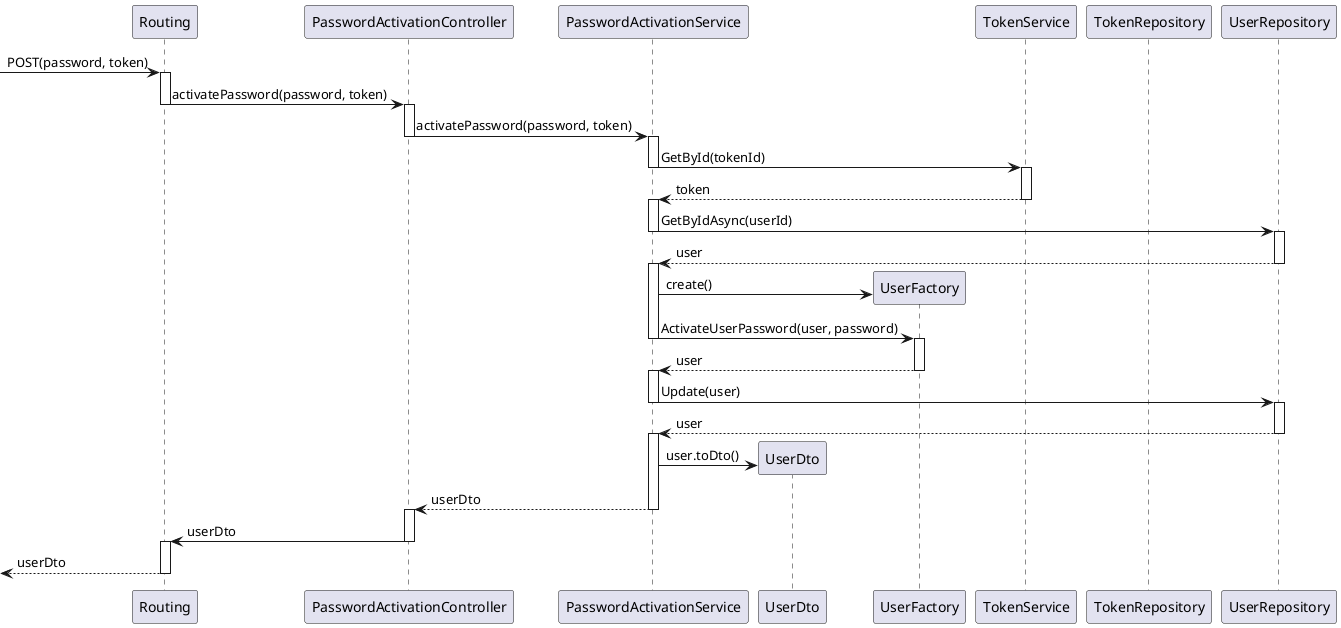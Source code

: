 @startuml

participant Routing as route
participant PasswordActivationController as ctrl
participant PasswordActivationService as passSvc
participant UserDto as dto
participant UserFactory as fac
participant TokenService as tokenSvc
participant TokenRepository as tokenRepo


-> route : POST(password, token)

activate route
route -> ctrl : activatePassword(password, token)

deactivate route
activate ctrl

ctrl -> passSvc : activatePassword(password, token)
deactivate ctrl
activate passSvc

passSvc -> tokenSvc : GetById(tokenId)
deactivate passSvc



activate tokenSvc
tokenSvc --> passSvc : token

deactivate tokenSvc

deactivate ctrl
activate passSvc

passSvc -> UserRepository : GetByIdAsync(userId)
deactivate
activate UserRepository

UserRepository --> passSvc : user
deactivate

deactivate ctrl
activate passSvc

passSvc -> fac** : create()
passSvc -> fac : ActivateUserPassword(user, password)
deactivate passSvc
activate fac

fac --> passSvc : user
deactivate fac
activate passSvc

passSvc -> UserRepository : Update(user)
deactivate
activate UserRepository

UserRepository --> passSvc : user
deactivate

activate passSvc

passSvc -> dto**: user.toDto()

passSvc --> ctrl : userDto
deactivate passSvc

activate ctrl
ctrl -> route : userDto
deactivate
activate route

<-- route : userDto
deactivate

@enduml